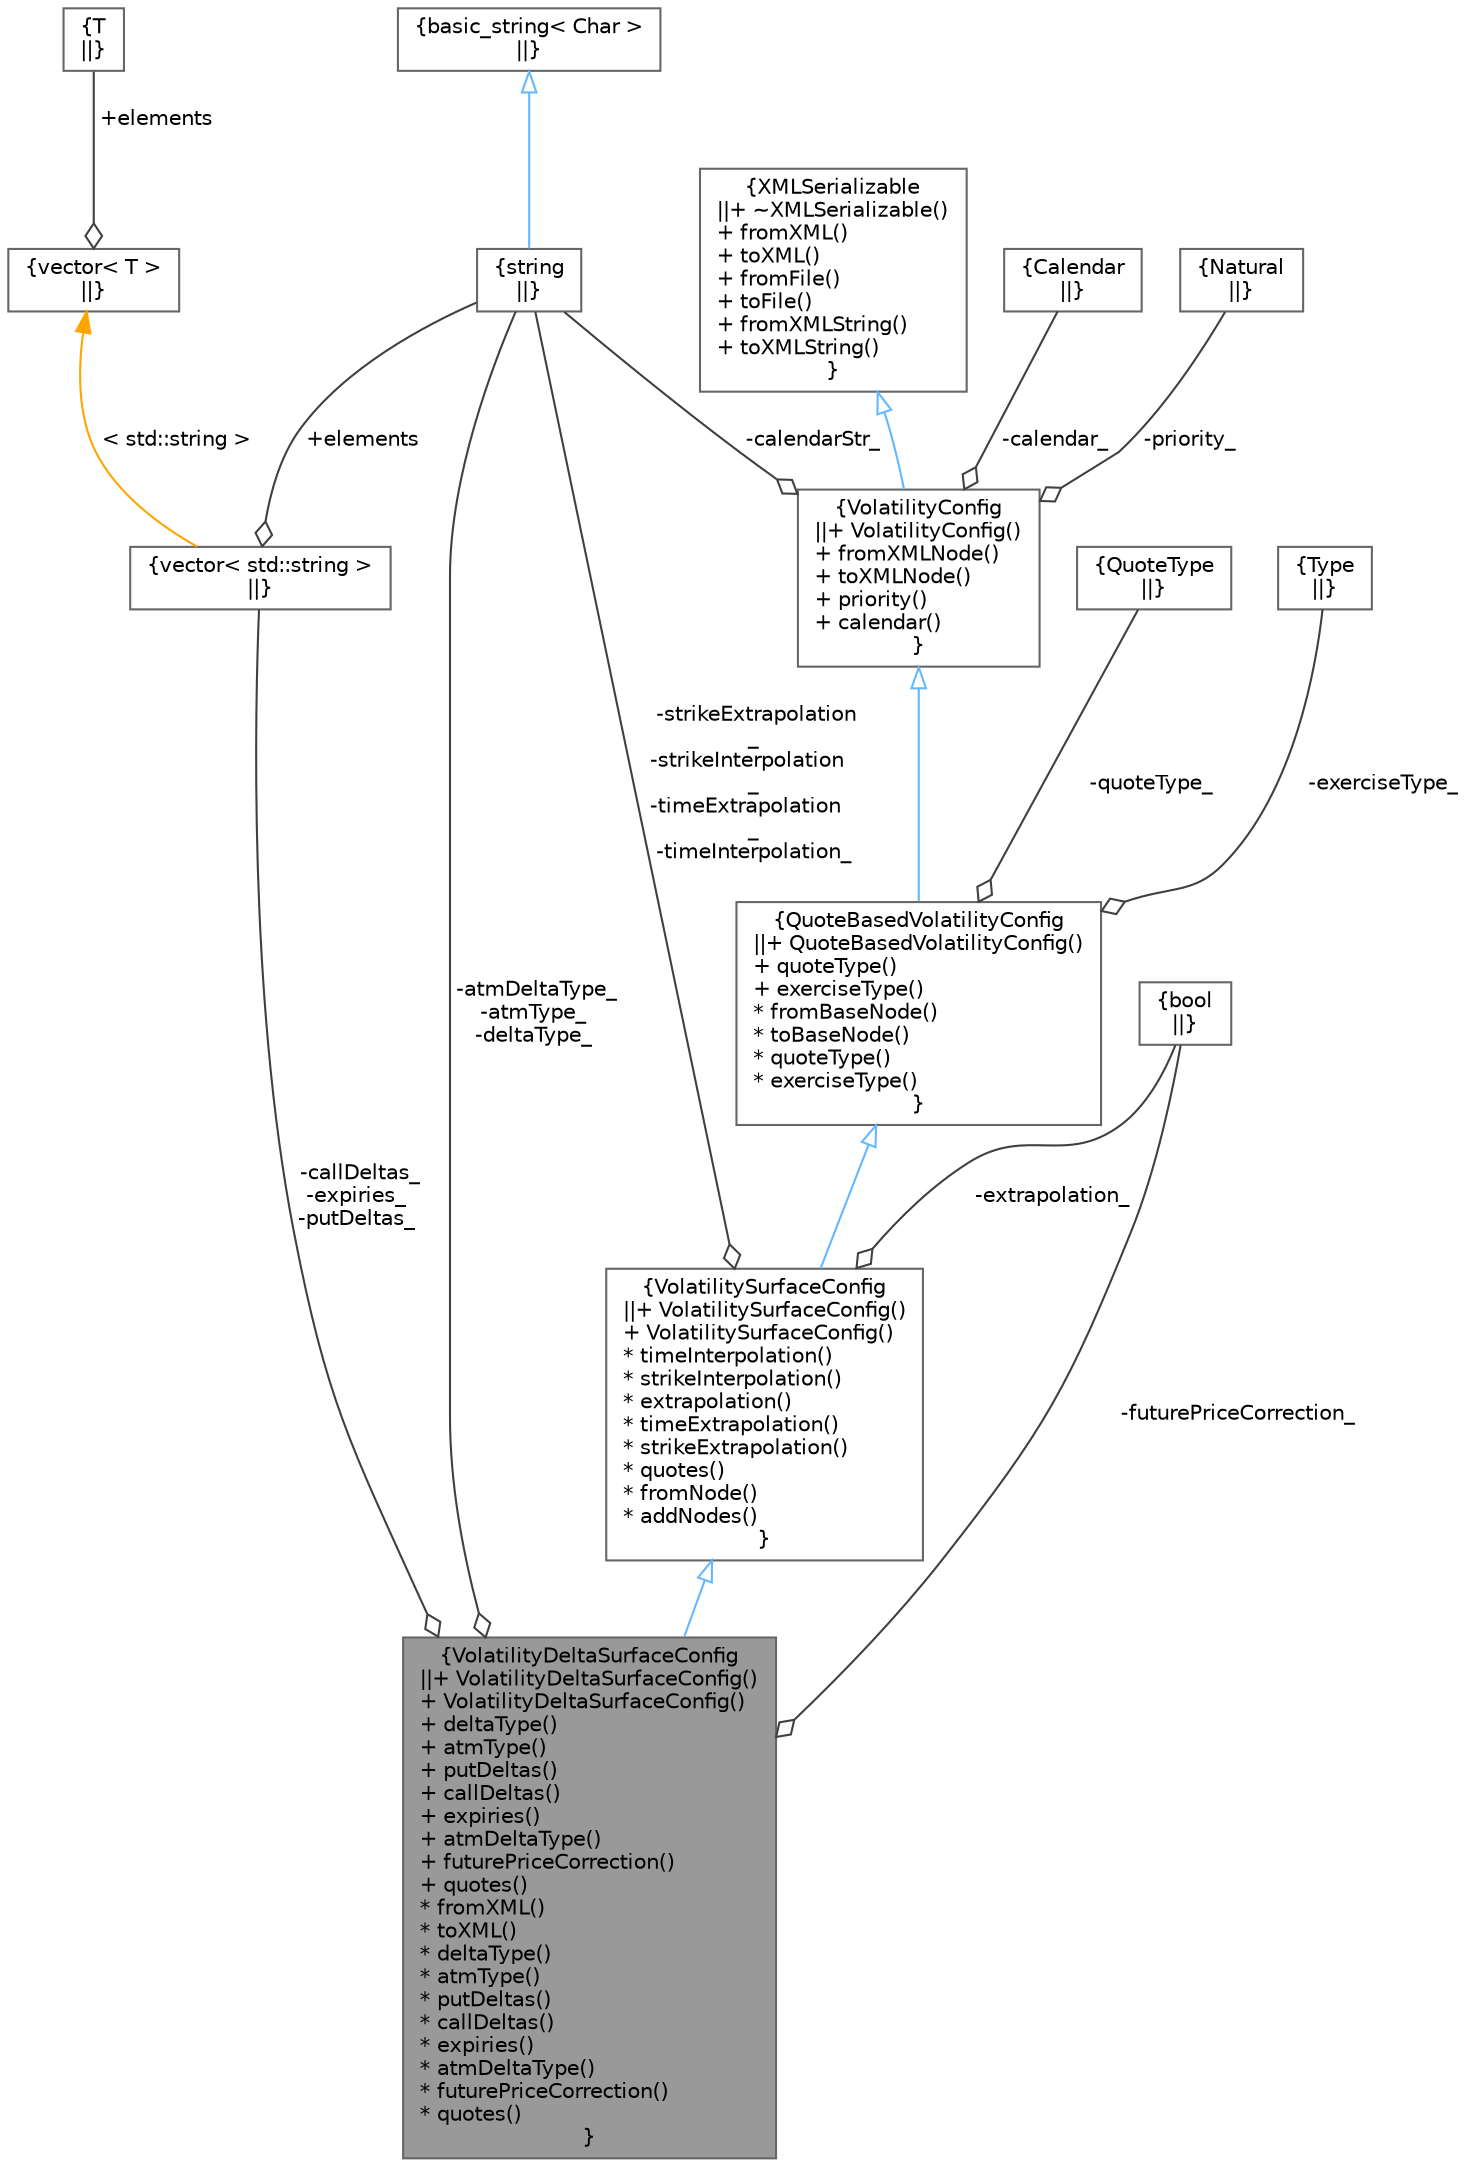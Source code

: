 digraph "VolatilityDeltaSurfaceConfig"
{
 // INTERACTIVE_SVG=YES
 // LATEX_PDF_SIZE
  bgcolor="transparent";
  edge [fontname=Helvetica,fontsize=10,labelfontname=Helvetica,labelfontsize=10];
  node [fontname=Helvetica,fontsize=10,shape=box,height=0.2,width=0.4];
  Node1 [label="{VolatilityDeltaSurfaceConfig\n||+ VolatilityDeltaSurfaceConfig()\l+ VolatilityDeltaSurfaceConfig()\l+ deltaType()\l+ atmType()\l+ putDeltas()\l+ callDeltas()\l+ expiries()\l+ atmDeltaType()\l+ futurePriceCorrection()\l+ quotes()\l* fromXML()\l* toXML()\l* deltaType()\l* atmType()\l* putDeltas()\l* callDeltas()\l* expiries()\l* atmDeltaType()\l* futurePriceCorrection()\l* quotes()\l}",height=0.2,width=0.4,color="gray40", fillcolor="grey60", style="filled", fontcolor="black",tooltip=" "];
  Node2 -> Node1 [dir="back",color="steelblue1",style="solid",arrowtail="onormal"];
  Node2 [label="{VolatilitySurfaceConfig\n||+ VolatilitySurfaceConfig()\l+ VolatilitySurfaceConfig()\l* timeInterpolation()\l* strikeInterpolation()\l* extrapolation()\l* timeExtrapolation()\l* strikeExtrapolation()\l* quotes()\l* fromNode()\l* addNodes()\l}",height=0.2,width=0.4,color="gray40", fillcolor="white", style="filled",URL="$classore_1_1data_1_1_volatility_surface_config.html",tooltip=" "];
  Node3 -> Node2 [dir="back",color="steelblue1",style="solid",arrowtail="onormal"];
  Node3 [label="{QuoteBasedVolatilityConfig\n||+ QuoteBasedVolatilityConfig()\l+ quoteType()\l+ exerciseType()\l* fromBaseNode()\l* toBaseNode()\l* quoteType()\l* exerciseType()\l}",height=0.2,width=0.4,color="gray40", fillcolor="white", style="filled",URL="$classore_1_1data_1_1_quote_based_volatility_config.html",tooltip=" "];
  Node4 -> Node3 [dir="back",color="steelblue1",style="solid",arrowtail="onormal"];
  Node4 [label="{VolatilityConfig\n||+ VolatilityConfig()\l+ fromXMLNode()\l+ toXMLNode()\l+ priority()\l+ calendar()\l}",height=0.2,width=0.4,color="gray40", fillcolor="white", style="filled",URL="$classore_1_1data_1_1_volatility_config.html",tooltip=" "];
  Node5 -> Node4 [dir="back",color="steelblue1",style="solid",arrowtail="onormal"];
  Node5 [label="{XMLSerializable\n||+ ~XMLSerializable()\l+ fromXML()\l+ toXML()\l+ fromFile()\l+ toFile()\l+ fromXMLString()\l+ toXMLString()\l}",height=0.2,width=0.4,color="gray40", fillcolor="white", style="filled",URL="$classore_1_1data_1_1_x_m_l_serializable.html",tooltip="Base class for all serializable classes."];
  Node6 -> Node4 [color="grey25",style="solid",label=" -calendar_" ,arrowhead="odiamond"];
  Node6 [label="{Calendar\n||}",height=0.2,width=0.4,color="gray40", fillcolor="white", style="filled",tooltip=" "];
  Node7 -> Node4 [color="grey25",style="solid",label=" -calendarStr_" ,arrowhead="odiamond"];
  Node7 [label="{string\n||}",height=0.2,width=0.4,color="gray40", fillcolor="white", style="filled",tooltip=" "];
  Node8 -> Node7 [dir="back",color="steelblue1",style="solid",arrowtail="onormal"];
  Node8 [label="{basic_string\< Char \>\n||}",height=0.2,width=0.4,color="gray40", fillcolor="white", style="filled",tooltip=" "];
  Node9 -> Node4 [color="grey25",style="solid",label=" -priority_" ,arrowhead="odiamond"];
  Node9 [label="{Natural\n||}",height=0.2,width=0.4,color="gray40", fillcolor="white", style="filled",tooltip=" "];
  Node10 -> Node3 [color="grey25",style="solid",label=" -quoteType_" ,arrowhead="odiamond"];
  Node10 [label="{QuoteType\n||}",height=0.2,width=0.4,color="gray40", fillcolor="white", style="filled",tooltip=" "];
  Node11 -> Node3 [color="grey25",style="solid",label=" -exerciseType_" ,arrowhead="odiamond"];
  Node11 [label="{Type\n||}",height=0.2,width=0.4,color="gray40", fillcolor="white", style="filled",tooltip=" "];
  Node7 -> Node2 [color="grey25",style="solid",label=" -strikeExtrapolation\l_\n-strikeInterpolation\l_\n-timeExtrapolation\l_\n-timeInterpolation_" ,arrowhead="odiamond"];
  Node12 -> Node2 [color="grey25",style="solid",label=" -extrapolation_" ,arrowhead="odiamond"];
  Node12 [label="{bool\n||}",height=0.2,width=0.4,color="gray40", fillcolor="white", style="filled",URL="$classbool.html",tooltip=" "];
  Node7 -> Node1 [color="grey25",style="solid",label=" -atmDeltaType_\n-atmType_\n-deltaType_" ,arrowhead="odiamond"];
  Node13 -> Node1 [color="grey25",style="solid",label=" -callDeltas_\n-expiries_\n-putDeltas_" ,arrowhead="odiamond"];
  Node13 [label="{vector\< std::string \>\n||}",height=0.2,width=0.4,color="gray40", fillcolor="white", style="filled",tooltip=" "];
  Node7 -> Node13 [color="grey25",style="solid",label=" +elements" ,arrowhead="odiamond"];
  Node14 -> Node13 [dir="back",color="orange",style="solid",label=" \< std::string \>" ];
  Node14 [label="{vector\< T \>\n||}",height=0.2,width=0.4,color="gray40", fillcolor="white", style="filled",tooltip=" "];
  Node15 -> Node14 [color="grey25",style="solid",label=" +elements" ,arrowhead="odiamond"];
  Node15 [label="{T\n||}",height=0.2,width=0.4,color="gray40", fillcolor="white", style="filled",tooltip=" "];
  Node12 -> Node1 [color="grey25",style="solid",label=" -futurePriceCorrection_" ,arrowhead="odiamond"];
}
